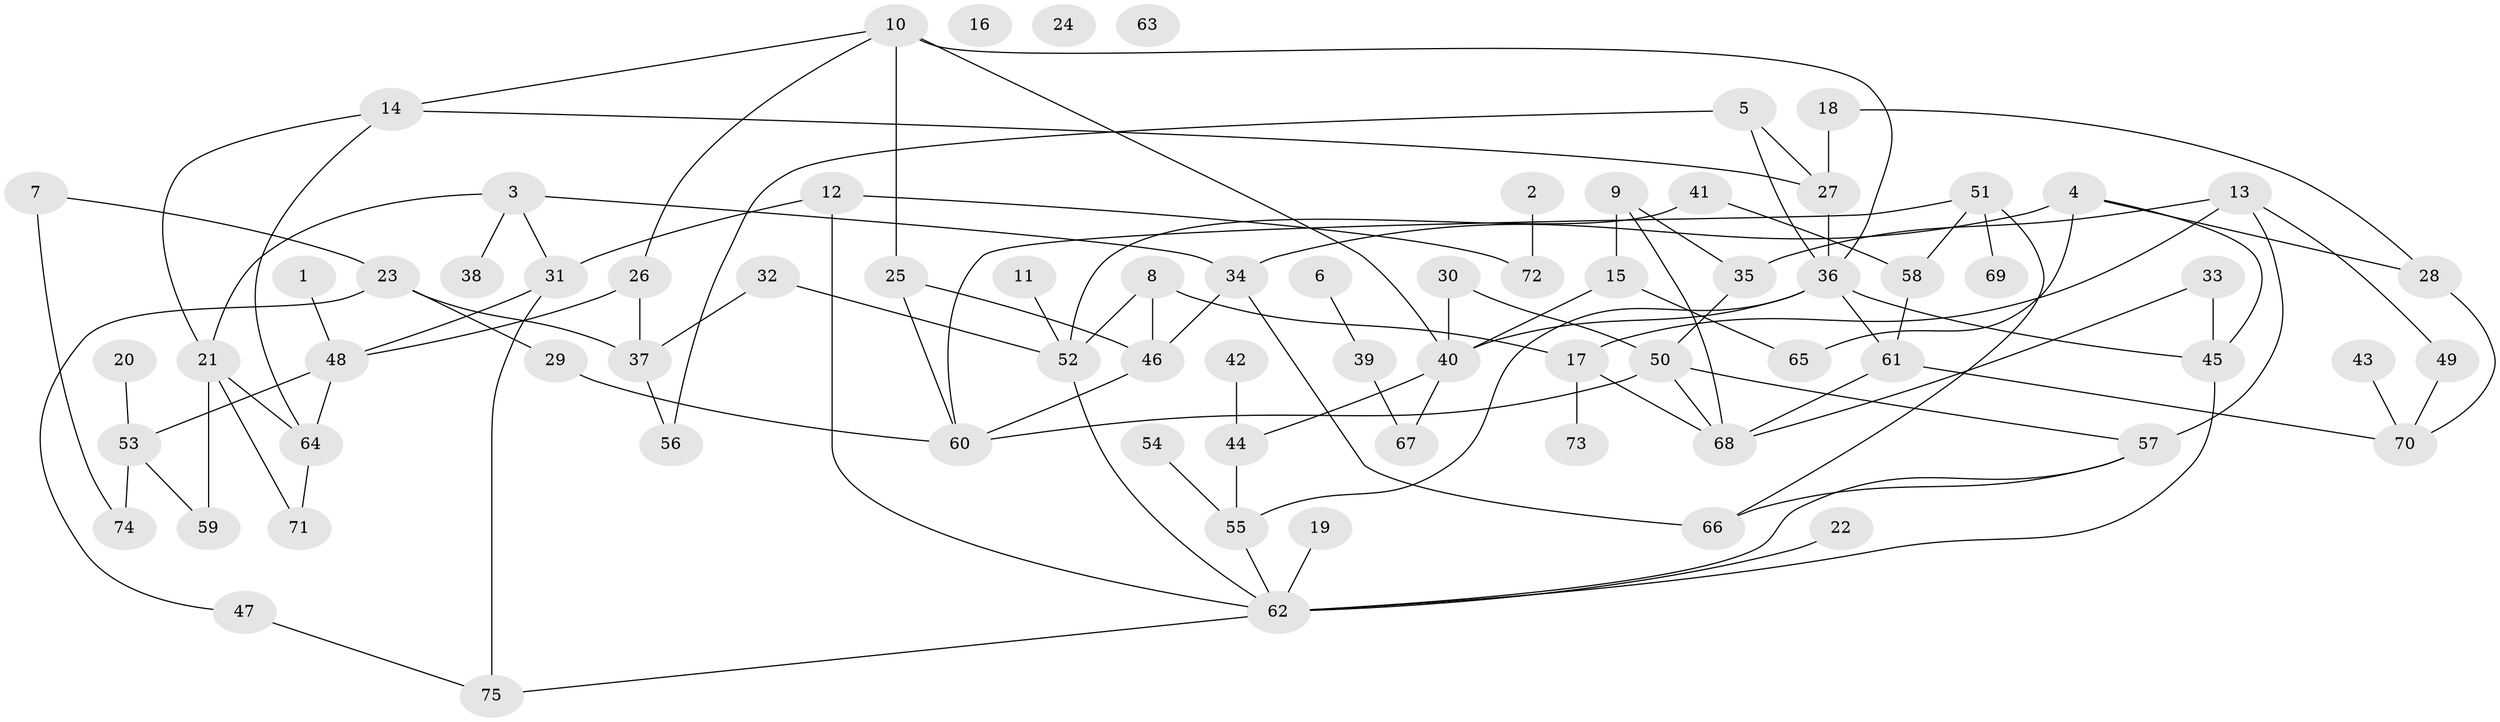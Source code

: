 // coarse degree distribution, {3: 0.20930232558139536, 6: 0.06976744186046512, 4: 0.20930232558139536, 5: 0.16279069767441862, 9: 0.023255813953488372, 1: 0.20930232558139536, 7: 0.046511627906976744, 2: 0.06976744186046512}
// Generated by graph-tools (version 1.1) at 2025/35/03/04/25 23:35:57]
// undirected, 75 vertices, 109 edges
graph export_dot {
  node [color=gray90,style=filled];
  1;
  2;
  3;
  4;
  5;
  6;
  7;
  8;
  9;
  10;
  11;
  12;
  13;
  14;
  15;
  16;
  17;
  18;
  19;
  20;
  21;
  22;
  23;
  24;
  25;
  26;
  27;
  28;
  29;
  30;
  31;
  32;
  33;
  34;
  35;
  36;
  37;
  38;
  39;
  40;
  41;
  42;
  43;
  44;
  45;
  46;
  47;
  48;
  49;
  50;
  51;
  52;
  53;
  54;
  55;
  56;
  57;
  58;
  59;
  60;
  61;
  62;
  63;
  64;
  65;
  66;
  67;
  68;
  69;
  70;
  71;
  72;
  73;
  74;
  75;
  1 -- 48;
  2 -- 72;
  3 -- 21;
  3 -- 31;
  3 -- 34;
  3 -- 38;
  4 -- 28;
  4 -- 34;
  4 -- 45;
  4 -- 65;
  5 -- 27;
  5 -- 36;
  5 -- 56;
  6 -- 39;
  7 -- 23;
  7 -- 74;
  8 -- 17;
  8 -- 46;
  8 -- 52;
  9 -- 15;
  9 -- 35;
  9 -- 68;
  10 -- 14;
  10 -- 25;
  10 -- 26;
  10 -- 36;
  10 -- 40;
  11 -- 52;
  12 -- 31;
  12 -- 62;
  12 -- 72;
  13 -- 17;
  13 -- 35;
  13 -- 49;
  13 -- 57;
  14 -- 21;
  14 -- 27;
  14 -- 64;
  15 -- 40;
  15 -- 65;
  17 -- 68;
  17 -- 73;
  18 -- 27;
  18 -- 28;
  19 -- 62;
  20 -- 53;
  21 -- 59;
  21 -- 64;
  21 -- 71;
  22 -- 62;
  23 -- 29;
  23 -- 37;
  23 -- 47;
  25 -- 46;
  25 -- 60;
  26 -- 37;
  26 -- 48;
  27 -- 36;
  28 -- 70;
  29 -- 60;
  30 -- 40;
  30 -- 50;
  31 -- 48;
  31 -- 75;
  32 -- 37;
  32 -- 52;
  33 -- 45;
  33 -- 68;
  34 -- 46;
  34 -- 66;
  35 -- 50;
  36 -- 40;
  36 -- 45;
  36 -- 55;
  36 -- 61;
  37 -- 56;
  39 -- 67;
  40 -- 44;
  40 -- 67;
  41 -- 52;
  41 -- 58;
  42 -- 44;
  43 -- 70;
  44 -- 55;
  45 -- 62;
  46 -- 60;
  47 -- 75;
  48 -- 53;
  48 -- 64;
  49 -- 70;
  50 -- 57;
  50 -- 60;
  50 -- 68;
  51 -- 58;
  51 -- 60;
  51 -- 66;
  51 -- 69;
  52 -- 62;
  53 -- 59;
  53 -- 74;
  54 -- 55;
  55 -- 62;
  57 -- 62;
  57 -- 66;
  58 -- 61;
  61 -- 68;
  61 -- 70;
  62 -- 75;
  64 -- 71;
}
